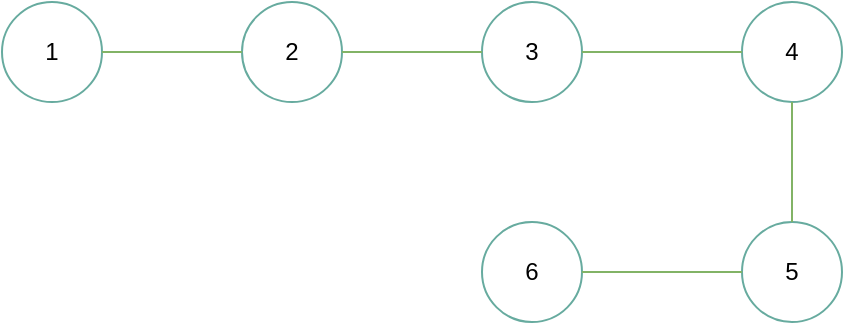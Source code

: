 <mxfile version="12.1.7" type="device" pages="1"><diagram id="f-9P83yjfEvrKqzP-W7z" name="Page-1"><mxGraphModel dx="946" dy="465" grid="1" gridSize="10" guides="1" tooltips="1" connect="1" arrows="1" fold="1" page="1" pageScale="1" pageWidth="850" pageHeight="1100" math="0" shadow="0"><root><mxCell id="0"/><mxCell id="1" parent="0"/><mxCell id="6ueDCn5p7F2CPkwFP0af-7" value="4" style="ellipse;whiteSpace=wrap;html=1;aspect=fixed;fillColor=none;strokeColor=#67AB9F;" vertex="1" parent="1"><mxGeometry x="570" y="90" width="50" height="50" as="geometry"/></mxCell><mxCell id="6ueDCn5p7F2CPkwFP0af-8" value="1" style="ellipse;whiteSpace=wrap;html=1;aspect=fixed;fillColor=none;strokeColor=#67AB9F;" vertex="1" parent="1"><mxGeometry x="200" y="90" width="50" height="50" as="geometry"/></mxCell><mxCell id="6ueDCn5p7F2CPkwFP0af-9" value="5" style="ellipse;whiteSpace=wrap;html=1;aspect=fixed;fillColor=none;strokeColor=#67AB9F;" vertex="1" parent="1"><mxGeometry x="570" y="200" width="50" height="50" as="geometry"/></mxCell><mxCell id="6ueDCn5p7F2CPkwFP0af-10" value="3" style="ellipse;whiteSpace=wrap;html=1;aspect=fixed;fillColor=none;strokeColor=#67AB9F;" vertex="1" parent="1"><mxGeometry x="440" y="90" width="50" height="50" as="geometry"/></mxCell><mxCell id="6ueDCn5p7F2CPkwFP0af-11" value="6" style="ellipse;whiteSpace=wrap;html=1;aspect=fixed;fillColor=none;strokeColor=#67AB9F;" vertex="1" parent="1"><mxGeometry x="440" y="200" width="50" height="50" as="geometry"/></mxCell><mxCell id="6ueDCn5p7F2CPkwFP0af-12" value="2" style="ellipse;whiteSpace=wrap;html=1;aspect=fixed;fillColor=none;strokeColor=#67AB9F;" vertex="1" parent="1"><mxGeometry x="320" y="90" width="50" height="50" as="geometry"/></mxCell><mxCell id="6ueDCn5p7F2CPkwFP0af-15" value="" style="endArrow=none;html=1;fillColor=#d5e8d4;strokeColor=#82b366;exitX=1;exitY=0.5;exitDx=0;exitDy=0;entryX=0;entryY=0.5;entryDx=0;entryDy=0;" edge="1" parent="1" source="6ueDCn5p7F2CPkwFP0af-8" target="6ueDCn5p7F2CPkwFP0af-12"><mxGeometry width="50" height="50" relative="1" as="geometry"><mxPoint x="270" y="230" as="sourcePoint"/><mxPoint x="320" y="180" as="targetPoint"/></mxGeometry></mxCell><mxCell id="6ueDCn5p7F2CPkwFP0af-16" value="" style="endArrow=none;html=1;fillColor=#d5e8d4;strokeColor=#82b366;exitX=1;exitY=0.5;exitDx=0;exitDy=0;" edge="1" parent="1" source="6ueDCn5p7F2CPkwFP0af-12" target="6ueDCn5p7F2CPkwFP0af-10"><mxGeometry width="50" height="50" relative="1" as="geometry"><mxPoint x="260" y="125" as="sourcePoint"/><mxPoint x="330" y="125" as="targetPoint"/></mxGeometry></mxCell><mxCell id="6ueDCn5p7F2CPkwFP0af-17" value="" style="endArrow=none;html=1;fillColor=#d5e8d4;strokeColor=#82b366;exitX=1;exitY=0.5;exitDx=0;exitDy=0;entryX=0;entryY=0.5;entryDx=0;entryDy=0;" edge="1" parent="1" source="6ueDCn5p7F2CPkwFP0af-10" target="6ueDCn5p7F2CPkwFP0af-7"><mxGeometry width="50" height="50" relative="1" as="geometry"><mxPoint x="270" y="135" as="sourcePoint"/><mxPoint x="340" y="135" as="targetPoint"/></mxGeometry></mxCell><mxCell id="6ueDCn5p7F2CPkwFP0af-18" value="" style="endArrow=none;html=1;fillColor=#d5e8d4;strokeColor=#82b366;exitX=0.5;exitY=1;exitDx=0;exitDy=0;entryX=0.5;entryY=0;entryDx=0;entryDy=0;" edge="1" parent="1" source="6ueDCn5p7F2CPkwFP0af-7" target="6ueDCn5p7F2CPkwFP0af-9"><mxGeometry width="50" height="50" relative="1" as="geometry"><mxPoint x="280" y="145" as="sourcePoint"/><mxPoint x="350" y="145" as="targetPoint"/></mxGeometry></mxCell><mxCell id="6ueDCn5p7F2CPkwFP0af-19" value="" style="endArrow=none;html=1;fillColor=#d5e8d4;strokeColor=#82b366;exitX=1;exitY=0.5;exitDx=0;exitDy=0;entryX=0;entryY=0.5;entryDx=0;entryDy=0;" edge="1" parent="1" source="6ueDCn5p7F2CPkwFP0af-11" target="6ueDCn5p7F2CPkwFP0af-9"><mxGeometry width="50" height="50" relative="1" as="geometry"><mxPoint x="290" y="155" as="sourcePoint"/><mxPoint x="360" y="155" as="targetPoint"/></mxGeometry></mxCell></root></mxGraphModel></diagram></mxfile>